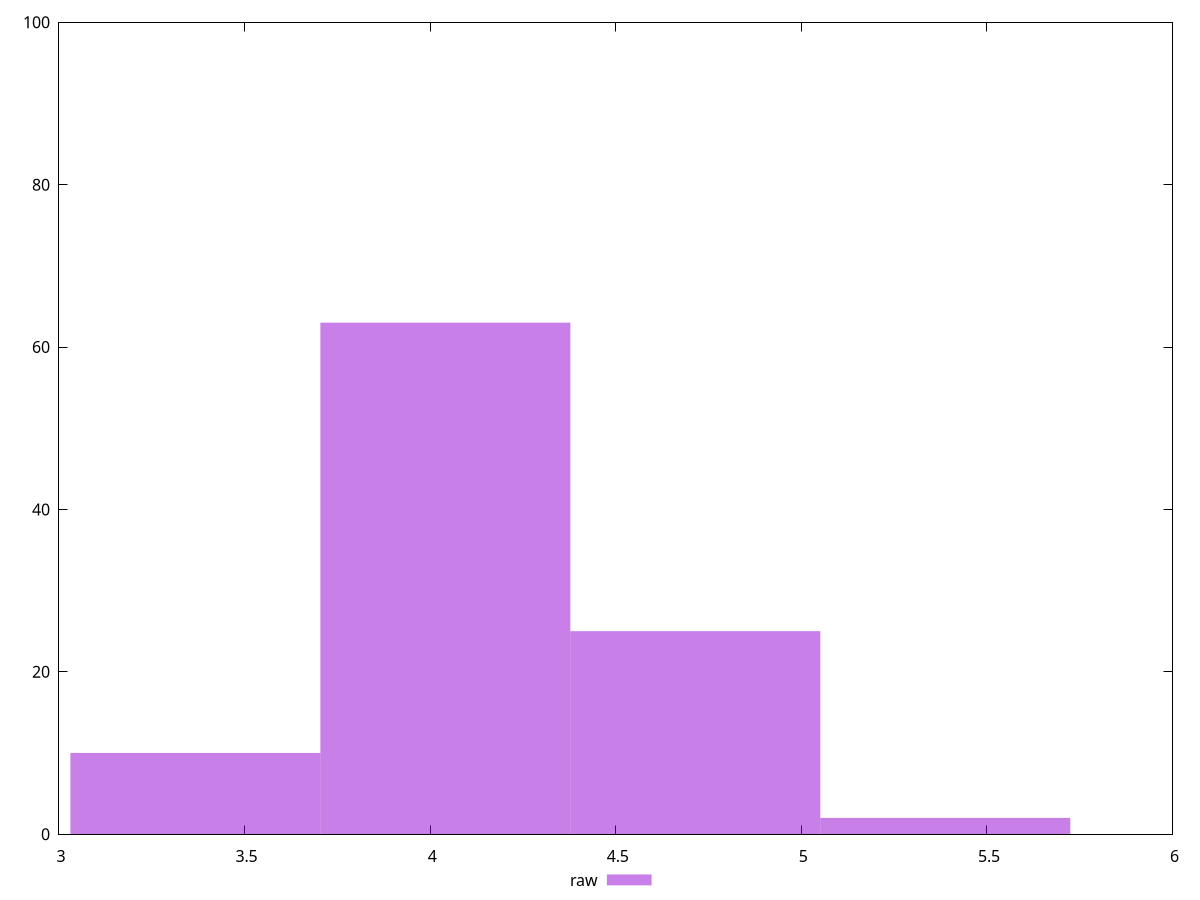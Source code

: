 reset
set terminal svg size 640, 490 enhanced background rgb 'white'
set output "report_00007_2020-12-11T15:55:29.892Z/network-server-latency/samples/pages+cached+noexternal+nofonts/raw/histogram.svg"

$raw <<EOF
5.38792997159565 2
4.714438725146193 25
4.040947478696737 63
3.367456232247281 10
EOF

set key outside below
set boxwidth 0.6734912464494562
set yrange [0:100]
set style fill transparent solid 0.5 noborder

plot \
  $raw title "raw" with boxes, \


reset